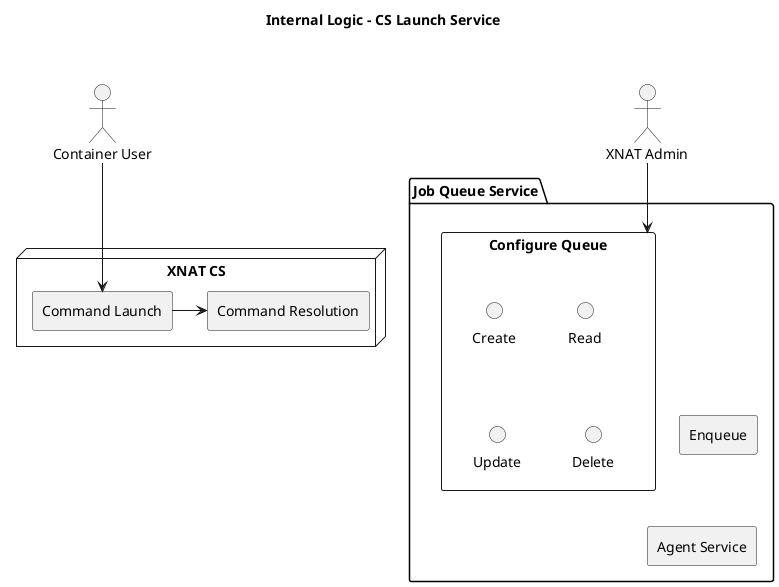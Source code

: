 @startuml
'https://plantuml.com/component-diagram
skinparam componentStyle rectangle

title Internal Logic - CS Launch Service\n\n

actor "Container User" as user
actor "XNAT Admin" as admin


node "XNAT CS" {
  component "Command Launch" as CL
  CL -> [Command Resolution]
}

user --> CL

package "Job Queue Service" {
    component "Configure Queue" as config {
        interface Create
        interface Read
        interface Update
        interface Delete
    }
    component "Enqueue" as enqueue {
    }
    component "Agent Service" as agentsvc {
    }

    config -[hidden]-> enqueue
    enqueue -[hidden]-> agentsvc
}

admin -d-> config

@enduml